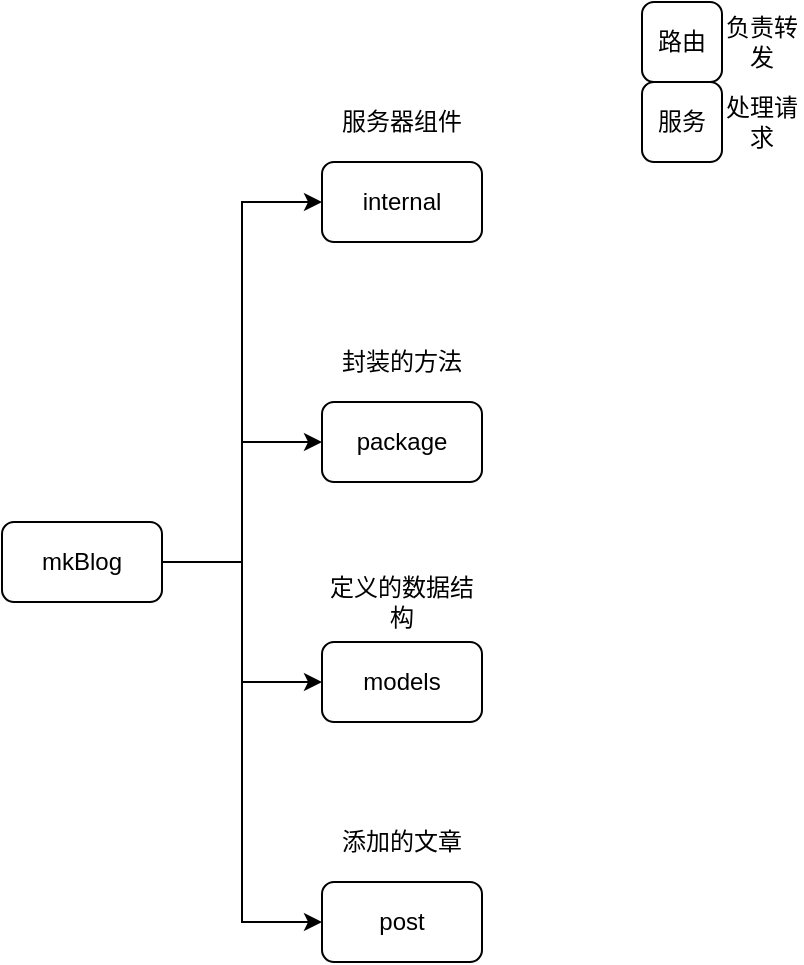 <mxfile version="25.0.2">
  <diagram name="第 1 页" id="xRs7ATJOZsfvSZ9JCpdL">
    <mxGraphModel dx="1014" dy="711" grid="1" gridSize="10" guides="1" tooltips="1" connect="1" arrows="1" fold="1" page="1" pageScale="1" pageWidth="827" pageHeight="1169" math="0" shadow="0">
      <root>
        <mxCell id="0" />
        <mxCell id="1" parent="0" />
        <mxCell id="Uetrr3Pi2kvwk7ZlU7iw-6" style="edgeStyle=orthogonalEdgeStyle;rounded=0;orthogonalLoop=1;jettySize=auto;html=1;exitX=1;exitY=0.5;exitDx=0;exitDy=0;entryX=0;entryY=0.5;entryDx=0;entryDy=0;" edge="1" parent="1" source="Uetrr3Pi2kvwk7ZlU7iw-1" target="Uetrr3Pi2kvwk7ZlU7iw-2">
          <mxGeometry relative="1" as="geometry" />
        </mxCell>
        <mxCell id="Uetrr3Pi2kvwk7ZlU7iw-7" style="edgeStyle=orthogonalEdgeStyle;rounded=0;orthogonalLoop=1;jettySize=auto;html=1;exitX=1;exitY=0.5;exitDx=0;exitDy=0;entryX=0;entryY=0.5;entryDx=0;entryDy=0;" edge="1" parent="1" source="Uetrr3Pi2kvwk7ZlU7iw-1" target="Uetrr3Pi2kvwk7ZlU7iw-3">
          <mxGeometry relative="1" as="geometry" />
        </mxCell>
        <mxCell id="Uetrr3Pi2kvwk7ZlU7iw-8" style="edgeStyle=orthogonalEdgeStyle;rounded=0;orthogonalLoop=1;jettySize=auto;html=1;exitX=1;exitY=0.5;exitDx=0;exitDy=0;entryX=0;entryY=0.5;entryDx=0;entryDy=0;" edge="1" parent="1" source="Uetrr3Pi2kvwk7ZlU7iw-1" target="Uetrr3Pi2kvwk7ZlU7iw-4">
          <mxGeometry relative="1" as="geometry" />
        </mxCell>
        <mxCell id="Uetrr3Pi2kvwk7ZlU7iw-10" style="edgeStyle=orthogonalEdgeStyle;rounded=0;orthogonalLoop=1;jettySize=auto;html=1;exitX=1;exitY=0.5;exitDx=0;exitDy=0;entryX=0;entryY=0.5;entryDx=0;entryDy=0;" edge="1" parent="1" source="Uetrr3Pi2kvwk7ZlU7iw-1" target="Uetrr3Pi2kvwk7ZlU7iw-5">
          <mxGeometry relative="1" as="geometry" />
        </mxCell>
        <mxCell id="Uetrr3Pi2kvwk7ZlU7iw-1" value="mkBlog" style="rounded=1;whiteSpace=wrap;html=1;" vertex="1" parent="1">
          <mxGeometry x="40" y="260" width="80" height="40" as="geometry" />
        </mxCell>
        <mxCell id="Uetrr3Pi2kvwk7ZlU7iw-2" value="internal" style="rounded=1;whiteSpace=wrap;html=1;" vertex="1" parent="1">
          <mxGeometry x="200" y="80" width="80" height="40" as="geometry" />
        </mxCell>
        <mxCell id="Uetrr3Pi2kvwk7ZlU7iw-3" value="package" style="rounded=1;whiteSpace=wrap;html=1;" vertex="1" parent="1">
          <mxGeometry x="200" y="200" width="80" height="40" as="geometry" />
        </mxCell>
        <mxCell id="Uetrr3Pi2kvwk7ZlU7iw-4" value="models" style="rounded=1;whiteSpace=wrap;html=1;" vertex="1" parent="1">
          <mxGeometry x="200" y="320" width="80" height="40" as="geometry" />
        </mxCell>
        <mxCell id="Uetrr3Pi2kvwk7ZlU7iw-5" value="post" style="rounded=1;whiteSpace=wrap;html=1;" vertex="1" parent="1">
          <mxGeometry x="200" y="440" width="80" height="40" as="geometry" />
        </mxCell>
        <mxCell id="Uetrr3Pi2kvwk7ZlU7iw-12" value="服务器组件" style="text;html=1;align=center;verticalAlign=middle;whiteSpace=wrap;rounded=0;" vertex="1" parent="1">
          <mxGeometry x="200" y="40" width="80" height="40" as="geometry" />
        </mxCell>
        <mxCell id="Uetrr3Pi2kvwk7ZlU7iw-13" value="封装的方法" style="text;html=1;align=center;verticalAlign=middle;whiteSpace=wrap;rounded=0;" vertex="1" parent="1">
          <mxGeometry x="200" y="160" width="80" height="40" as="geometry" />
        </mxCell>
        <mxCell id="Uetrr3Pi2kvwk7ZlU7iw-14" value="定义的数据结构" style="text;html=1;align=center;verticalAlign=middle;whiteSpace=wrap;rounded=0;" vertex="1" parent="1">
          <mxGeometry x="200" y="280" width="80" height="40" as="geometry" />
        </mxCell>
        <mxCell id="Uetrr3Pi2kvwk7ZlU7iw-15" value="添加的文章" style="text;html=1;align=center;verticalAlign=middle;whiteSpace=wrap;rounded=0;" vertex="1" parent="1">
          <mxGeometry x="200" y="400" width="80" height="40" as="geometry" />
        </mxCell>
        <mxCell id="Uetrr3Pi2kvwk7ZlU7iw-16" value="路由" style="rounded=1;whiteSpace=wrap;html=1;" vertex="1" parent="1">
          <mxGeometry x="360" width="40" height="40" as="geometry" />
        </mxCell>
        <mxCell id="Uetrr3Pi2kvwk7ZlU7iw-17" value="负责转发" style="text;html=1;align=center;verticalAlign=middle;whiteSpace=wrap;rounded=0;" vertex="1" parent="1">
          <mxGeometry x="400" width="40" height="40" as="geometry" />
        </mxCell>
        <mxCell id="Uetrr3Pi2kvwk7ZlU7iw-19" value="服务" style="rounded=1;whiteSpace=wrap;html=1;" vertex="1" parent="1">
          <mxGeometry x="360" y="40" width="40" height="40" as="geometry" />
        </mxCell>
        <mxCell id="Uetrr3Pi2kvwk7ZlU7iw-20" value="处理请求" style="text;html=1;align=center;verticalAlign=middle;whiteSpace=wrap;rounded=0;" vertex="1" parent="1">
          <mxGeometry x="400" y="40" width="40" height="40" as="geometry" />
        </mxCell>
      </root>
    </mxGraphModel>
  </diagram>
</mxfile>
